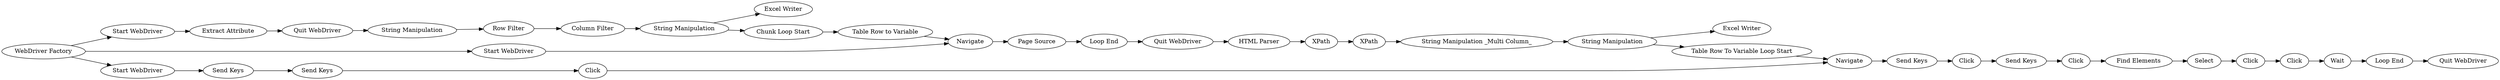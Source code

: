 digraph {
	1 [label="WebDriver Factory"]
	2 [label="Start WebDriver"]
	3 [label="Extract Attribute"]
	4 [label="Quit WebDriver"]
	5 [label="String Manipulation"]
	6 [label="Row Filter"]
	7 [label="Column Filter"]
	8 [label="String Manipulation"]
	9 [label="Excel Writer"]
	10 [label="Chunk Loop Start"]
	11 [label="Table Row to Variable"]
	12 [label="Start WebDriver"]
	13 [label="Page Source"]
	14 [label="Loop End"]
	15 [label=Navigate]
	16 [label="Quit WebDriver"]
	17 [label="HTML Parser"]
	18 [label=XPath]
	19 [label=XPath]
	20 [label="String Manipulation _Multi Column_"]
	22 [label="String Manipulation"]
	23 [label="Excel Writer"]
	24 [label="Table Row To Variable Loop Start"]
	25 [label="Start WebDriver"]
	26 [label="Send Keys"]
	27 [label="Send Keys"]
	28 [label=Click]
	29 [label=Navigate]
	30 [label="Send Keys"]
	31 [label=Click]
	32 [label="Send Keys"]
	33 [label=Click]
	34 [label="Find Elements"]
	35 [label=Select]
	36 [label=Click]
	37 [label=Click]
	38 [label=Wait]
	39 [label="Loop End"]
	40 [label="Quit WebDriver"]
	1 -> 2
	1 -> 12
	1 -> 25
	2 -> 3
	3 -> 4
	4 -> 5
	5 -> 6
	6 -> 7
	7 -> 8
	8 -> 9
	8 -> 10
	10 -> 11
	11 -> 15
	12 -> 15
	13 -> 14
	14 -> 16
	15 -> 13
	16 -> 17
	17 -> 18
	18 -> 19
	19 -> 20
	20 -> 22
	22 -> 23
	22 -> 24
	24 -> 29
	25 -> 26
	26 -> 27
	27 -> 28
	28 -> 29
	29 -> 30
	30 -> 31
	31 -> 32
	32 -> 33
	33 -> 34
	34 -> 35
	35 -> 36
	36 -> 37
	37 -> 38
	38 -> 39
	39 -> 40
	rankdir=LR
}
